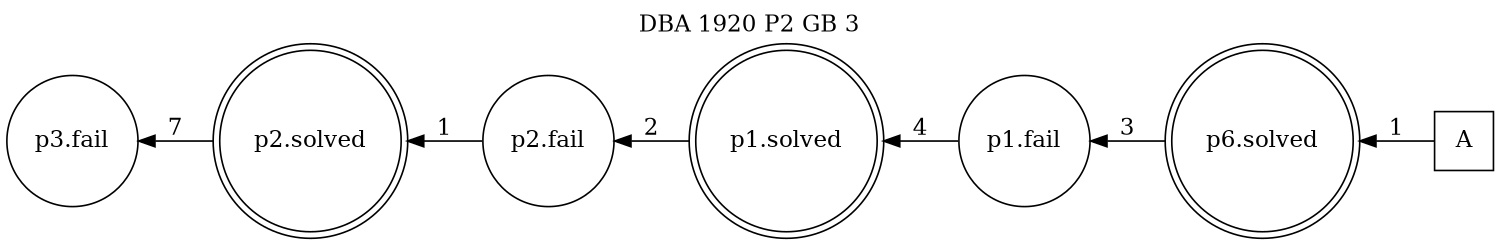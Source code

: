 digraph DBA_1920_P2_GB_3 {
labelloc="tl"
label= " DBA 1920 P2 GB 3 "
rankdir="RL";
graph [ size=" 10 , 10 !"]

"A" [shape="square" label="A"]
"p6.solved" [shape="doublecircle" label="p6.solved"]
"p1.fail" [shape="circle" label="p1.fail"]
"p1.solved" [shape="doublecircle" label="p1.solved"]
"p2.fail" [shape="circle" label="p2.fail"]
"p2.solved" [shape="doublecircle" label="p2.solved"]
"p3.fail" [shape="circle" label="p3.fail"]
"A" -> "p6.solved" [ label=1]
"p6.solved" -> "p1.fail" [ label=3]
"p1.fail" -> "p1.solved" [ label=4]
"p1.solved" -> "p2.fail" [ label=2]
"p2.fail" -> "p2.solved" [ label=1]
"p2.solved" -> "p3.fail" [ label=7]
}
